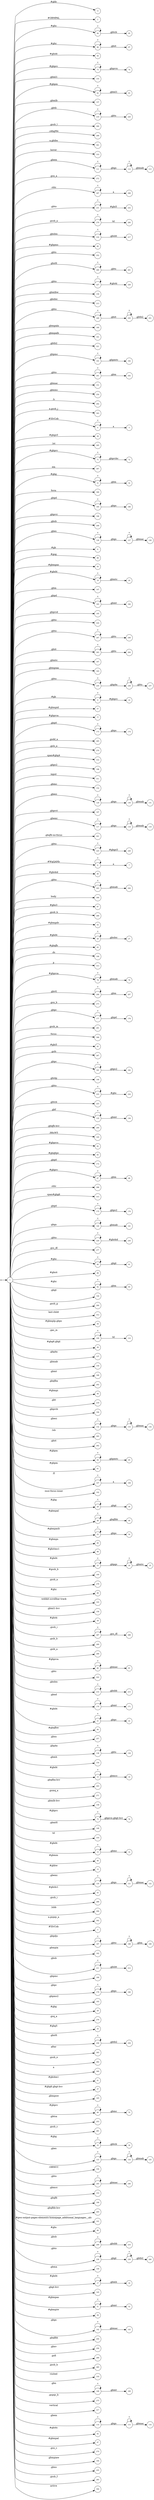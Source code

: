digraph NFA {
  rankdir=LR;
  node [shape=circle, fontsize=10];
  __start [shape=point, label=""];
  __start -> 1;
  11 [label="11"];
  2 [label="2"];
  180 [label="180"];
  94 [label="94"];
  96 [label="96"];
  44 [label="44"];
  143 [label="143"];
  73 [label="73"];
  155 [label="155"];
  62 [label="62"];
  49 [label="49"];
  25 [label="25"];
  157 [label="157"];
  219 [label="219"];
  237 [label="237"];
  290 [label="290"];
  299 [label="299"];
  72 [label="72"];
  10 [label="10"];
  301 [label="301"];
  310 [label="310"];
  111 [label="111"];
  272 [label="272"];
  297 [label="297"];
  231 [label="231"];
  24 [label="24"];
  279 [label="279"];
  113 [label="113"];
  242 [label="242"];
  176 [label="176"];
  216 [label="216"];
  66 [label="66"];
  252 [label="252"];
  260 [label="260"];
  227 [label="227"];
  27 [label="27"];
  34 [label="34"];
  251 [label="251"];
  159 [label="159"];
  178 [label="178"];
  213 [label="213"];
  288 [label="288"];
  249 [label="249"];
  174 [label="174"];
  160 [label="160"];
  161 [label="161"];
  221 [label="221"];
  191 [label="191"];
  192 [label="192"];
  241 [label="241"];
  151 [label="151"];
  254 [label="254"];
  292 [label="292"];
  303 [label="303"];
  4 [label="4"];
  38 [label="38"];
  91 [label="91"];
  295 [label="295"];
  71 [label="71"];
  307 [label="307"];
  264 [label="264"];
  31 [label="31"];
  309 [label="309"];
  185 [label="185"];
  65 [label="65"];
  196 [label="196"];
  208 [label="208"];
  250 [label="250"];
  133 [label="133"];
  126 [label="126"];
  8 [label="8"];
  99 [label="99"];
  215 [label="215"];
  68 [label="68"];
  50 [label="50"];
  19 [label="19"];
  147 [label="147"];
  183 [label="183"];
  195 [label="195"];
  171 [label="171"];
  224 [label="224"];
  247 [label="247"];
  261 [label="261"];
  263 [label="263"];
  167 [label="167"];
  163 [label="163"];
  235 [label="235"];
  9 [label="9"];
  115 [label="115"];
  236 [label="236"];
  81 [label="81"];
  131 [label="131"];
  57 [label="57"];
  77 [label="77"];
  173 [label="173"];
  265 [label="265"];
  270 [label="270"];
  314 [label="314"];
  198 [label="198"];
  240 [label="240"];
  311 [label="311"];
  182 [label="182"];
  152 [label="152"];
  129 [label="129"];
  197 [label="197"];
  117 [label="117"];
  201 [label="201"];
  225 [label="225"];
  259 [label="259"];
  6 [label="6"];
  40 [label="40"];
  243 [label="243"];
  306 [label="306"];
  87 [label="87"];
  289 [label="289"];
  55 [label="55"];
  26 [label="26"];
  83 [label="83"];
  106 [label="106"];
  313 [label="313"];
  212 [label="212"];
  78 [label="78"];
  206 [label="206"];
  230 [label="230"];
  273 [label="273"];
  177 [label="177"];
  291 [label="291"];
  226 [label="226"];
  308 [label="308"];
  45 [label="45"];
  52 [label="52"];
  74 [label="74"];
  267 [label="267"];
  181 [label="181"];
  116 [label="116"];
  146 [label="146"];
  233 [label="233"];
  1 [label="1"];
  63 [label="63"];
  223 [label="223"];
  135 [label="135"];
  136 [label="136"];
  200 [label="200"];
  121 [label="121"];
  105 [label="105"];
  82 [label="82"];
  169 [label="169"];
  85 [label="85"];
  172 [label="172"];
  67 [label="67"];
  296 [label="296"];
  232 [label="232"];
  315 [label="315"];
  118 [label="118"];
  175 [label="175"];
  140 [label="140"];
  229 [label="229"];
  277 [label="277"];
  90 [label="90"];
  122 [label="122"];
  88 [label="88"];
  92 [label="92"];
  144 [label="144"];
  210 [label="210"];
  14 [label="14"];
  284 [label="284"];
  312 [label="312"];
  59 [label="59"];
  76 [label="76"];
  109 [label="109"];
  36 [label="36"];
  137 [label="137"];
  150 [label="150"];
  166 [label="166"];
  202 [label="202"];
  79 [label="79"];
  54 [label="54"];
  56 [label="56"];
  218 [label="218"];
  248 [label="248"];
  194 [label="194"];
  132 [label="132"];
  293 [label="293"];
  262 [label="262"];
  64 [label="64"];
  61 [label="61"];
  107 [label="107"];
  102 [label="102"];
  22 [label="22"];
  29 [label="29"];
  48 [label="48"];
  70 [label="70"];
  53 [label="53"];
  60 [label="60"];
  98 [label="98"];
  23 [label="23"];
  100 [label="100"];
  239 [label="239"];
  278 [label="278"];
  89 [label="89"];
  97 [label="97"];
  103 [label="103"];
  130 [label="130"];
  234 [label="234"];
  156 [label="156"];
  39 [label="39"];
  287 [label="287"];
  269 [label="269"];
  268 [label="268"];
  80 [label="80"];
  222 [label="222"];
  214 [label="214"];
  16 [label="16"];
  124 [label="124"];
  170 [label="170"];
  7 [label="7"];
  21 [label="21"];
  84 [label="84"];
  257 [label="257"];
  138 [label="138"];
  154 [label="154"];
  15 [label="15"];
  203 [label="203"];
  108 [label="108"];
  271 [label="271"];
  158 [label="158"];
  75 [label="75"];
  148 [label="148"];
  316 [label="316"];
  13 [label="13"];
  46 [label="46"];
  189 [label="189"];
  12 [label="12"];
  119 [label="119"];
  120 [label="120"];
  43 [label="43"];
  286 [label="286"];
  93 [label="93"];
  294 [label="294"];
  302 [label="302"];
  3 [label="3"];
  228 [label="228"];
  128 [label="128"];
  187 [label="187"];
  162 [label="162"];
  211 [label="211"];
  190 [label="190"];
  186 [label="186"];
  32 [label="32"];
  134 [label="134"];
  179 [label="179"];
  193 [label="193"];
  28 [label="28"];
  276 [label="276"];
  298 [label="298"];
  35 [label="35"];
  258 [label="258"];
  305 [label="305"];
  282 [label="282"];
  300 [label="300"];
  41 [label="41"];
  37 [label="37"];
  280 [label="280"];
  165 [label="165"];
  139 [label="139"];
  184 [label="184"];
  5 [label="5"];
  207 [label="207"];
  69 [label="69"];
  253 [label="253"];
  141 [label="141"];
  281 [label="281"];
  33 [label="33"];
  123 [label="123"];
  104 [label="104"];
  245 [label="245"];
  153 [label="153"];
  199 [label="199"];
  246 [label="246"];
  220 [label="220"];
  205 [label="205"];
  101 [label="101"];
  18 [label="18"];
  86 [label="86"];
  95 [label="95"];
  110 [label="110"];
  188 [label="188"];
  209 [label="209"];
  238 [label="238"];
  149 [label="149"];
  244 [label="244"];
  17 [label="17"];
  125 [label="125"];
  145 [label="145"];
  51 [label="51"];
  58 [label="58"];
  142 [label="142"];
  127 [label="127"];
  204 [label="204"];
  217 [label="217"];
  256 [label="256"];
  266 [label="266"];
  285 [label="285"];
  318 [label="318"];
  168 [label="168"];
  20 [label="20"];
  275 [label="275"];
  317 [label="317"];
  114 [label="114"];
  42 [label="42"];
  47 [label="47"];
  274 [label="274"];
  30 [label="30"];
  112 [label="112"];
  164 [label="164"];
  255 [label="255"];
  283 [label="283"];
  304 [label="304"];
  { node [shape=doublecircle]; 2 3 5 7 8 10 11 12 14 16 18 20 22 25 27 28 30 32 34 35 36 37 38 39 40 41 42 43 44 45 46 47 49 50 52 54 55 56 57 58 59 60 61 63 65 66 68 70 72 74 76 77 79 81 82 83 84 85 86 87 88 89 91 93 95 97 98 99 100 101 102 103 104 105 106 108 110 113 116 119 122 125 128 131 134 136 137 139 141 143 144 145 146 147 148 149 150 151 152 153 154 155 156 157 158 159 160 161 162 163 164 165 166 167 169 171 172 174 176 178 180 182 184 186 189 190 192 193 194 195 196 197 198 199 200 201 202 203 204 205 207 208 210 212 213 215 217 218 220 221 222 223 224 226 228 230 232 234 237 240 242 244 246 248 251 252 253 254 255 256 257 259 261 262 264 265 266 267 268 269 270 271 272 273 274 275 276 277 278 280 281 282 283 284 285 286 288 289 290 291 292 293 294 295 296 298 299 300 301 302 303 304 305 306 307 308 309 310 311 312 313 314 315 316 317 318 }
  1 -> 2 [label="#GBMPAL"];
  1 -> 3 [label="#SIvCob"];
  1 -> 4 [label="#SIvCob"];
  4 -> 4 [label="*"];
  4 -> 5 [label="a"];
  1 -> 6 [label="#WqQANb"];
  6 -> 6 [label="*"];
  6 -> 7 [label="a"];
  1 -> 8 [label="#gb"];
  1 -> 9 [label="#gb"];
  9 -> 9 [label="*"];
  9 -> 10 [label="#gbprc"];
  1 -> 11 [label="#gbb"];
  1 -> 12 [label="#gbbw"];
  1 -> 13 [label="#gbd4"];
  13 -> 13 [label="*"];
  13 -> 14 [label=".gbmc"];
  1 -> 15 [label="#gbd4"];
  15 -> 15 [label="*"];
  15 -> 16 [label=".gbmcc"];
  1 -> 17 [label="#gbd4"];
  17 -> 17 [label="*"];
  17 -> 18 [label=".gbmh"];
  1 -> 19 [label="#gbd4"];
  19 -> 19 [label="*"];
  19 -> 20 [label=".gbmtc"];
  1 -> 21 [label="#gbd4"];
  21 -> 21 [label="*"];
  21 -> 22 [label=".gbpc"];
  1 -> 23 [label="#gbd4"];
  23 -> 23 [label="*"];
  23 -> 24 [label=".gbpgs"];
  24 -> 24 [label="*"];
  24 -> 25 [label=".gbmtc"];
  1 -> 26 [label="#gbd4"];
  26 -> 26 [label="*"];
  26 -> 27 [label=".gbsbic"];
  1 -> 28 [label="#gbg"];
  1 -> 29 [label="#gbg"];
  29 -> 29 [label="*"];
  29 -> 30 [label=".gbgt"];
  1 -> 31 [label="#gbg"];
  31 -> 31 [label="*"];
  31 -> 32 [label=".gbm"];
  1 -> 33 [label="#gbg"];
  33 -> 33 [label="*"];
  33 -> 34 [label=".gbtcb"];
  1 -> 35 [label="#gbg5"];
  1 -> 36 [label="#gbg6.gbgt"];
  1 -> 37 [label="#gbg6.gbgt-hvr"];
  1 -> 38 [label="#gbgs5"];
  1 -> 39 [label="#gbi4i"];
  1 -> 40 [label="#gbi4id"];
  1 -> 41 [label="#gbi4m1"];
  1 -> 42 [label="#gbi4s"];
  1 -> 43 [label="#gbi4s1"];
  1 -> 44 [label="#gbi4t"];
  1 -> 45 [label="#gbi5"];
  1 -> 46 [label="#gbmm"];
  1 -> 47 [label="#gbmpal"];
  1 -> 48 [label="#gbmpal"];
  48 -> 48 [label="*"];
  48 -> 49 [label=".gbqfbb"];
  1 -> 50 [label="#gbmpas"];
  1 -> 51 [label="#gbmpas"];
  51 -> 51 [label="*"];
  51 -> 52 [label=".gbmt"];
  1 -> 53 [label="#gbmpasb"];
  53 -> 53 [label="*"];
  53 -> 54 [label=".gbps"];
  1 -> 55 [label="#gbmpdv"];
  1 -> 56 [label="#gbmpi"];
  1 -> 57 [label="#gbmpid"];
  1 -> 58 [label="#gbmpiw"];
  1 -> 59 [label="#gbmplp.gbps"];
  1 -> 60 [label="#gbmps"];
  1 -> 61 [label="#gbpm"];
  1 -> 62 [label="#gbpm"];
  62 -> 62 [label="*"];
  62 -> 63 [label=".gbml1"];
  1 -> 64 [label="#gbpm"];
  64 -> 64 [label="*"];
  64 -> 65 [label=".gbpmtc"];
  1 -> 66 [label="#gbpms"];
  1 -> 67 [label="#gbprc"];
  67 -> 67 [label="*"];
  67 -> 68 [label=".gbm"];
  1 -> 69 [label="#gbprc"];
  69 -> 69 [label="*"];
  69 -> 70 [label=".gbmc"];
  1 -> 71 [label="#gbprc"];
  71 -> 71 [label="*"];
  71 -> 72 [label=".gbprcbc"];
  1 -> 73 [label="#gbprc"];
  73 -> 73 [label="*"];
  73 -> 74 [label=".gbprcx"];
  1 -> 75 [label="#gbprc"];
  75 -> 75 [label="*"];
  75 -> 76 [label=".gbprcx.gbgt-hvr"];
  1 -> 77 [label="#gbprca"];
  1 -> 78 [label="#gbprca"];
  78 -> 78 [label="*"];
  78 -> 79 [label=".gbmab"];
  1 -> 80 [label="#gbprca"];
  80 -> 80 [label="*"];
  80 -> 81 [label=".gbmac"];
  1 -> 82 [label="#gbprcs"];
  1 -> 83 [label="#gbqfb"];
  1 -> 84 [label="#gbqfbw"];
  1 -> 85 [label="#gbqfqw"];
  1 -> 86 [label="#gbs"];
  1 -> 87 [label="#gbx3"];
  1 -> 88 [label="#gbx4"];
  1 -> 89 [label="#gbz"];
  1 -> 90 [label="#gbz"];
  90 -> 90 [label="*"];
  90 -> 91 [label=".gbgt"];
  1 -> 92 [label="#gbz"];
  92 -> 92 [label="*"];
  92 -> 93 [label=".gbm"];
  1 -> 94 [label="#gbz"];
  94 -> 94 [label="*"];
  94 -> 95 [label=".gbtcb"];
  1 -> 96 [label="#gbz"];
  96 -> 96 [label="*"];
  96 -> 97 [label=".gbzt"];
  1 -> 98 [label="#gbztms1"];
  1 -> 99 [label="#gog"];
  1 -> 100 [label="#gssb_b"];
  1 -> 101 [label="#gws-output-pages-elements-homepage_additional_languages__als"];
  1 -> 102 [label="-moz-focus-inner"];
  1 -> 103 [label="-webkit-scrollbar-track"];
  1 -> 104 [label=".GBMCC"];
  1 -> 105 [label=".H6sW5"];
  1 -> 106 [label=".ds"];
  1 -> 107 [label=".fl"];
  107 -> 107 [label="*"];
  107 -> 108 [label="a"];
  1 -> 109 [label=".gac_m"];
  109 -> 109 [label="*"];
  109 -> 110 [label="td"];
  1 -> 111 [label=".gbem"];
  111 -> 111 [label="*"];
  111 -> 112 [label=".gbgs"];
  112 -> 112 [label="*"];
  112 -> 113 [label=".gbmab"];
  1 -> 114 [label=".gbem"];
  114 -> 114 [label="*"];
  114 -> 115 [label=".gbgs"];
  115 -> 115 [label="*"];
  115 -> 116 [label=".gbmac"];
  1 -> 117 [label=".gbemi"];
  117 -> 117 [label="*"];
  117 -> 118 [label=".gbgs"];
  118 -> 118 [label="*"];
  118 -> 119 [label=".gbmab"];
  1 -> 120 [label=".gbemi"];
  120 -> 120 [label="*"];
  120 -> 121 [label=".gbgs"];
  121 -> 121 [label="*"];
  121 -> 122 [label=".gbmac"];
  1 -> 123 [label=".gbes"];
  123 -> 123 [label="*"];
  123 -> 124 [label=".gbgs"];
  124 -> 124 [label="*"];
  124 -> 125 [label=".gbmab"];
  1 -> 126 [label=".gbes"];
  126 -> 126 [label="*"];
  126 -> 127 [label=".gbgs"];
  127 -> 127 [label="*"];
  127 -> 128 [label=".gbmac"];
  1 -> 129 [label=".gbesi"];
  129 -> 129 [label="*"];
  129 -> 130 [label=".gbgs"];
  130 -> 130 [label="*"];
  130 -> 131 [label=".gbmab"];
  1 -> 132 [label=".gbesi"];
  132 -> 132 [label="*"];
  132 -> 133 [label=".gbgs"];
  133 -> 133 [label="*"];
  133 -> 134 [label=".gbmac"];
  1 -> 135 [label=".gbf"];
  135 -> 135 [label="*"];
  135 -> 136 [label=".gbmt"];
  1 -> 137 [label=".gbg4a"];
  1 -> 138 [label=".gbg4a"];
  138 -> 138 [label="*"];
  138 -> 139 [label=".gbts"];
  1 -> 140 [label=".gbgs"];
  140 -> 140 [label="*"];
  140 -> 141 [label=".gbmab"];
  1 -> 142 [label=".gbgs"];
  142 -> 142 [label="*"];
  142 -> 143 [label=".gbmac"];
  1 -> 144 [label=".gbgt"];
  1 -> 145 [label=".gbgt-hvr"];
  1 -> 146 [label=".gbi4p"];
  1 -> 147 [label=".gbm"];
  1 -> 148 [label=".gbm0l"];
  1 -> 149 [label=".gbma"];
  1 -> 150 [label=".gbmab"];
  1 -> 151 [label=".gbmac"];
  1 -> 152 [label=".gbmc"];
  1 -> 153 [label=".gbmcc"];
  1 -> 154 [label=".gbmh"];
  1 -> 155 [label=".gbml1"];
  1 -> 156 [label=".gbml1-hvr"];
  1 -> 157 [label=".gbmlb"];
  1 -> 158 [label=".gbmlb-hvr"];
  1 -> 159 [label=".gbmlbw"];
  1 -> 160 [label=".gbmpala"];
  1 -> 161 [label=".gbmpalb"];
  1 -> 162 [label=".gbmpia"];
  1 -> 163 [label=".gbmpiaa"];
  1 -> 164 [label=".gbmpiaw"];
  1 -> 165 [label=".gbmpnw"];
  1 -> 166 [label=".gbmt"];
  1 -> 167 [label=".gbmtc"];
  1 -> 168 [label=".gbn"];
  168 -> 168 [label="*"];
  168 -> 169 [label=".gbmt"];
  1 -> 170 [label=".gbnd"];
  170 -> 170 [label="*"];
  170 -> 171 [label=".gbmt"];
  1 -> 172 [label=".gbp0"];
  1 -> 173 [label=".gbp0"];
  173 -> 173 [label="*"];
  173 -> 174 [label=".gbps"];
  1 -> 175 [label=".gbp0"];
  175 -> 175 [label="*"];
  175 -> 176 [label=".gbps2"];
  1 -> 177 [label=".gbpc"];
  177 -> 177 [label="*"];
  177 -> 178 [label=".gbpd"];
  1 -> 179 [label=".gbpc"];
  179 -> 179 [label="*"];
  179 -> 180 [label=".gbps"];
  1 -> 181 [label=".gbpc"];
  181 -> 181 [label="*"];
  181 -> 182 [label=".gbps2"];
  1 -> 183 [label=".gbpd"];
  183 -> 183 [label="*"];
  183 -> 184 [label=".gbmt"];
  1 -> 185 [label=".gbpd"];
  185 -> 185 [label="*"];
  185 -> 186 [label=".gbps"];
  1 -> 187 [label=".gbpdjs"];
  187 -> 187 [label="*"];
  187 -> 188 [label=".gbto"];
  188 -> 188 [label="*"];
  188 -> 189 [label=".gbm"];
  1 -> 190 [label=".gbpmc"];
  1 -> 191 [label=".gbpmc"];
  191 -> 191 [label="*"];
  191 -> 192 [label=".gbpmtc"];
  1 -> 193 [label=".gbpms2"];
  1 -> 194 [label=".gbprcb"];
  1 -> 195 [label=".gbprcd"];
  1 -> 196 [label=".gbprci"];
  1 -> 197 [label=".gbprct"];
  1 -> 198 [label=".gbps2"];
  1 -> 199 [label=".gbqfb"];
  1 -> 200 [label=".gbqfb-hvr"];
  1 -> 201 [label=".gbqfb-no-focus"];
  1 -> 202 [label=".gbqfba"];
  1 -> 203 [label=".gbqfba-hvr"];
  1 -> 204 [label=".gbqfbb"];
  1 -> 205 [label=".gbqfbb-hvr"];
  1 -> 206 [label=".gbrtl"];
  206 -> 206 [label="*"];
  206 -> 207 [label=".gbm"];
  1 -> 208 [label=".gbsb"];
  1 -> 209 [label=".gbsb"];
  209 -> 209 [label="*"];
  209 -> 210 [label=".gbsbb"];
  1 -> 211 [label=".gbsb"];
  211 -> 211 [label="*"];
  211 -> 212 [label=".gbsbt"];
  1 -> 213 [label=".gbsbic"];
  1 -> 214 [label=".gbsbis"];
  214 -> 214 [label="*"];
  214 -> 215 [label=".gbsbb"];
  1 -> 216 [label=".gbsbis"];
  216 -> 216 [label="*"];
  216 -> 217 [label=".gbsbt"];
  1 -> 218 [label=".gbt"];
  1 -> 219 [label=".gbtb"];
  219 -> 219 [label="*"];
  219 -> 220 [label=".gbts"];
  1 -> 221 [label=".gbtb2"];
  1 -> 222 [label=".gbtc"];
  1 -> 223 [label=".gbtcb"];
  1 -> 224 [label=".gbto"];
  1 -> 225 [label=".gbto"];
  225 -> 225 [label="*"];
  225 -> 226 [label="#gbgs5"];
  1 -> 227 [label=".gbto"];
  227 -> 227 [label="*"];
  227 -> 228 [label="#gbi4i"];
  1 -> 229 [label=".gbto"];
  229 -> 229 [label="*"];
  229 -> 230 [label="#gbi4id"];
  1 -> 231 [label=".gbto"];
  231 -> 231 [label="*"];
  231 -> 232 [label="#gbi5"];
  1 -> 233 [label=".gbto"];
  233 -> 233 [label="*"];
  233 -> 234 [label="#gbs"];
  1 -> 235 [label=".gbto"];
  235 -> 235 [label="*"];
  235 -> 236 [label=".gbg4a"];
  236 -> 236 [label="*"];
  236 -> 237 [label=".gbts"];
  1 -> 238 [label=".gbto"];
  238 -> 238 [label="*"];
  238 -> 239 [label=".gbgt"];
  239 -> 239 [label="*"];
  239 -> 240 [label=".gbtb2"];
  1 -> 241 [label=".gbto"];
  241 -> 241 [label="*"];
  241 -> 242 [label=".gbm"];
  1 -> 243 [label=".gbto"];
  243 -> 243 [label="*"];
  243 -> 244 [label=".gbmab"];
  1 -> 245 [label=".gbto"];
  245 -> 245 [label="*"];
  245 -> 246 [label=".gbmac"];
  1 -> 247 [label=".gbto"];
  247 -> 247 [label="*"];
  247 -> 248 [label=".gbts"];
  1 -> 249 [label=".gbto"];
  249 -> 249 [label="*"];
  249 -> 250 [label=".gbzt"];
  250 -> 250 [label="*"];
  250 -> 251 [label=".gbtb2"];
  1 -> 252 [label=".gbts"];
  1 -> 253 [label=".gbtsa"];
  1 -> 254 [label=".gbxms"];
  1 -> 255 [label=".gbxo"];
  1 -> 256 [label=".gbxv"];
  1 -> 257 [label=".gbxx"];
  1 -> 258 [label=".gbz0l"];
  258 -> 258 [label="*"];
  258 -> 259 [label=".gbtb2"];
  1 -> 260 [label=".gbz0l"];
  260 -> 260 [label="*"];
  260 -> 261 [label=".gbts"];
  1 -> 262 [label=".gbzt"];
  1 -> 263 [label=".gbzt"];
  263 -> 263 [label="*"];
  263 -> 264 [label=".gbts"];
  1 -> 265 [label=".gsdd_a"];
  1 -> 266 [label=".gsfi"];
  1 -> 267 [label=".gsfs"];
  1 -> 268 [label=".gsib_a"];
  1 -> 269 [label=".gsib_b"];
  1 -> 270 [label=".gsls_a"];
  1 -> 271 [label=".gsmq_a"];
  1 -> 272 [label=".gsn_a"];
  1 -> 273 [label=".gsn_b"];
  1 -> 274 [label=".gsn_c"];
  1 -> 275 [label=".gspqs_b"];
  1 -> 276 [label=".gsq_a"];
  1 -> 277 [label=".gss_ifl"];
  1 -> 278 [label=".gssb_a"];
  1 -> 279 [label=".gssb_a"];
  279 -> 279 [label="*"];
  279 -> 280 [label="td"];
  1 -> 281 [label=".gssb_c"];
  1 -> 282 [label=".gssb_e"];
  1 -> 283 [label=".gssb_f"];
  1 -> 284 [label=".gssb_g"];
  1 -> 285 [label=".gssb_h"];
  1 -> 286 [label=".gssb_i"];
  1 -> 287 [label=".gssb_i"];
  287 -> 287 [label="*"];
  287 -> 288 [label=".gss_ifl"];
  1 -> 289 [label=".gssb_k"];
  1 -> 290 [label=".gssb_l"];
  1 -> 291 [label=".gssb_m"];
  1 -> 292 [label=".h"];
  1 -> 293 [label=".lsb"];
  1 -> 294 [label=".lsbb"];
  1 -> 295 [label=".lst"];
  1 -> 296 [label=".sblc"];
  1 -> 297 [label=".sblc"];
  297 -> 297 [label="*"];
  297 -> 298 [label="a"];
  1 -> 299 [label=".z4hgWe"];
  1 -> 300 [label="a"];
  1 -> 301 [label="a.gbiba"];
  1 -> 302 [label="a.gspqs_a"];
  1 -> 303 [label="a.gssb_j"];
  1 -> 304 [label="active"];
  1 -> 305 [label="after"];
  1 -> 306 [label="body"];
  1 -> 307 [label="em"];
  1 -> 308 [label="focus"];
  1 -> 309 [label="form"];
  1 -> 310 [label="hover"];
  1 -> 311 [label="input"];
  1 -> 312 [label="last-child"];
  1 -> 313 [label="p"];
  1 -> 314 [label="span#gbg4"];
  1 -> 315 [label="span#gbg6"];
  1 -> 316 [label="td"];
  1 -> 317 [label="vertical"];
  1 -> 318 [label="visited"];
}
